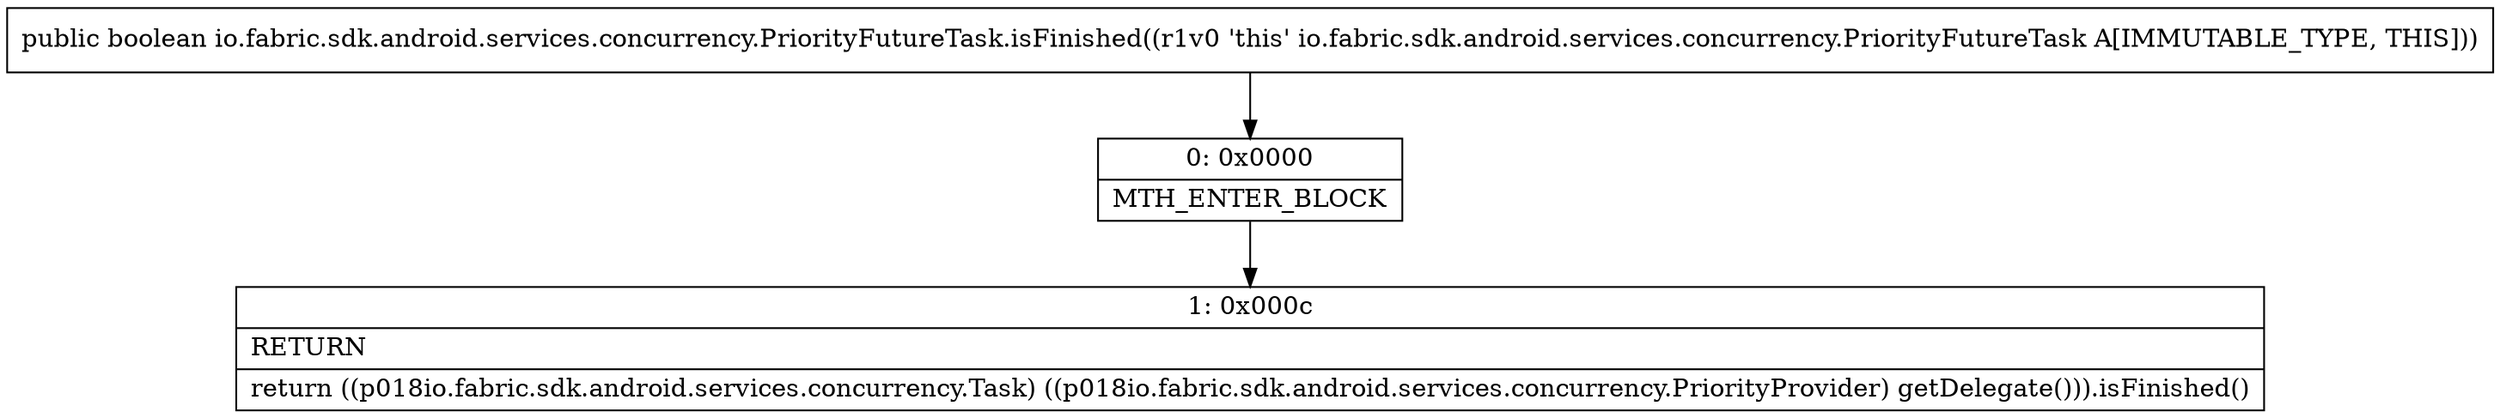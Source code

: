 digraph "CFG forio.fabric.sdk.android.services.concurrency.PriorityFutureTask.isFinished()Z" {
Node_0 [shape=record,label="{0\:\ 0x0000|MTH_ENTER_BLOCK\l}"];
Node_1 [shape=record,label="{1\:\ 0x000c|RETURN\l|return ((p018io.fabric.sdk.android.services.concurrency.Task) ((p018io.fabric.sdk.android.services.concurrency.PriorityProvider) getDelegate())).isFinished()\l}"];
MethodNode[shape=record,label="{public boolean io.fabric.sdk.android.services.concurrency.PriorityFutureTask.isFinished((r1v0 'this' io.fabric.sdk.android.services.concurrency.PriorityFutureTask A[IMMUTABLE_TYPE, THIS])) }"];
MethodNode -> Node_0;
Node_0 -> Node_1;
}

